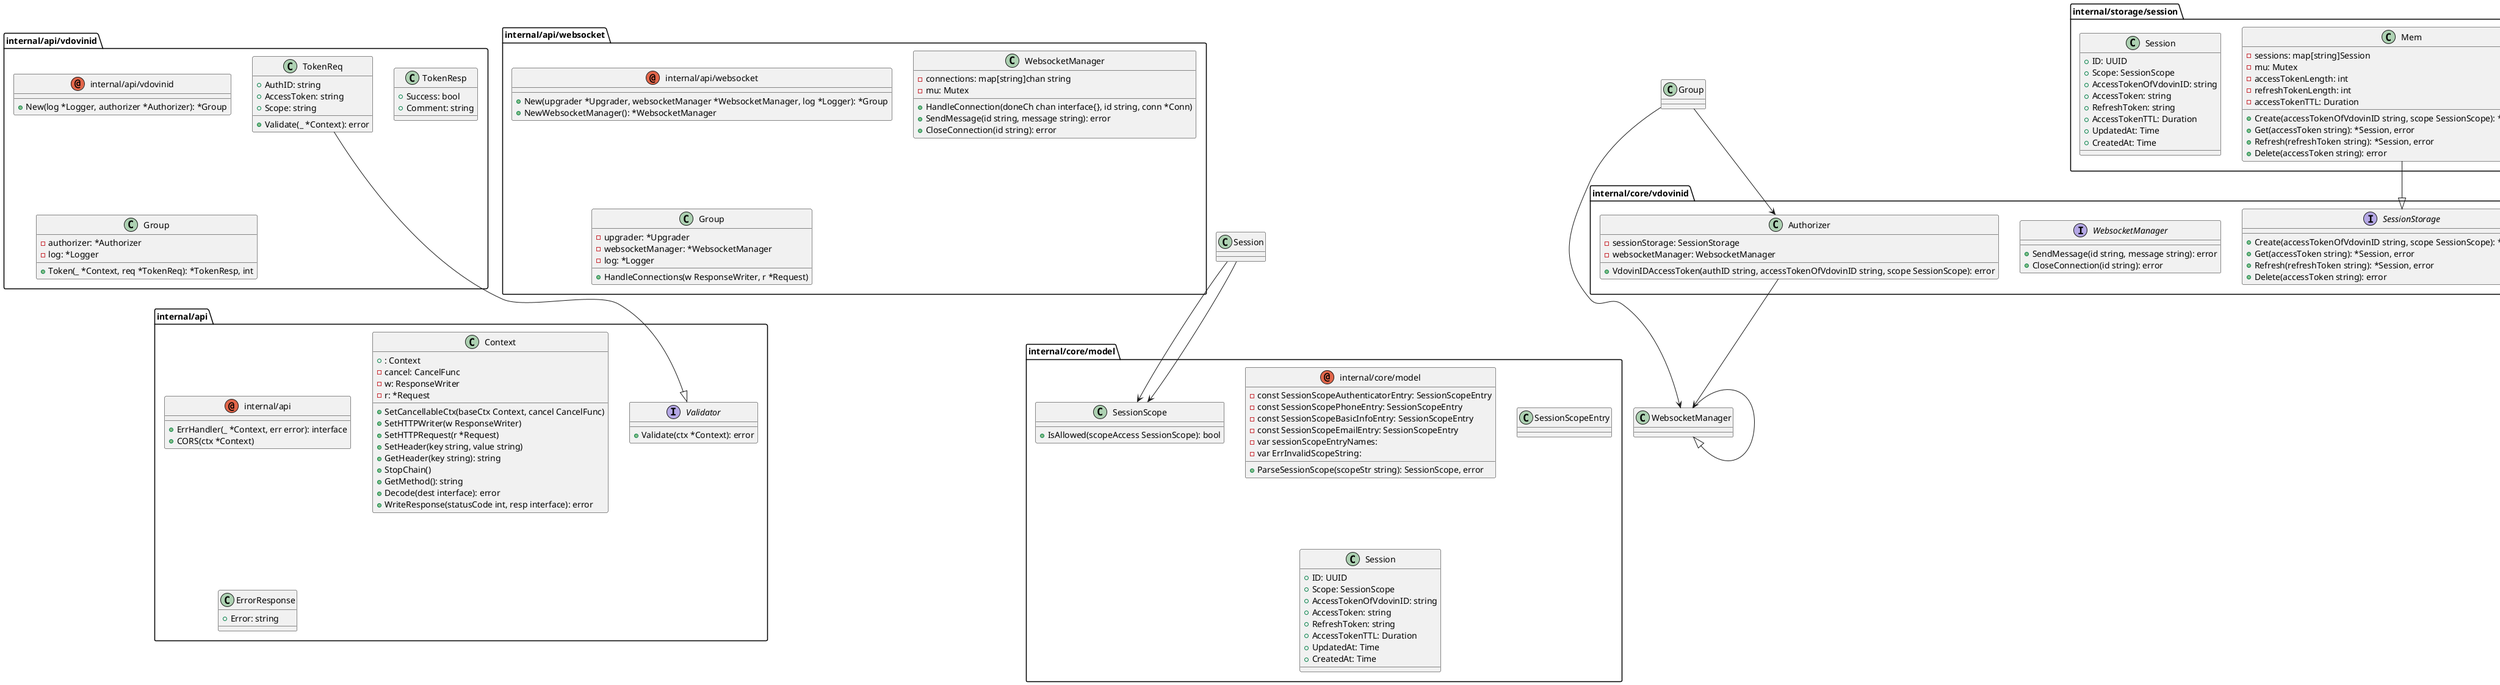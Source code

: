 @startuml
top to bottom direction
package cmd/app{
annotation cmd/app {
-const refreshTokenLength: INT
-const accessTokenTTL: 
-const accessTokenLength: INT

-main()
-startWebSocketServer(websocketManager *WebsocketManager)
}
}
package internal/api/vdovinid{
annotation internal/api/vdovinid {


+New(log *Logger, authorizer *Authorizer): *Group
}
class TokenReq {
+AuthID: string
+AccessToken: string
+Scope: string
+Validate(_ *Context): error
}
class TokenResp {
+Success: bool
+Comment: string

}
class Group {
-authorizer: *Authorizer
-log: *Logger
+Token(_ *Context, req *TokenReq): *TokenResp, int
}
}
package internal/api/websocket{
annotation internal/api/websocket {


+New(upgrader *Upgrader, websocketManager *WebsocketManager, log *Logger): *Group
+NewWebsocketManager(): *WebsocketManager
}
class WebsocketManager {
-connections: map[string]chan string
-mu: Mutex
+HandleConnection(doneCh chan interface{}, id string, conn *Conn)
+SendMessage(id string, message string): error
+CloseConnection(id string): error
}
class Group {
-upgrader: *Upgrader
-websocketManager: *WebsocketManager
-log: *Logger
+HandleConnections(w ResponseWriter, r *Request)
}
}
package internal/api{
annotation internal/api {


+ErrHandler(_ *Context, err error): interface
+CORS(ctx *Context)
}
interface Validator{
+Validate(ctx *Context): error
}
class Context {
+: Context
-cancel: CancelFunc
-w: ResponseWriter
-r: *Request
+SetCancellableCtx(baseCtx Context, cancel CancelFunc)
+SetHTTPWriter(w ResponseWriter)
+SetHTTPRequest(r *Request)
+SetHeader(key string, value string)
+GetHeader(key string): string
+StopChain()
+GetMethod(): string
+Decode(dest interface): error
+WriteResponse(statusCode int, resp interface): error
}
class ErrorResponse {
+Error: string

}
}
package internal/core/model{
annotation internal/core/model {
-const SessionScopeAuthenticatorEntry: SessionScopeEntry
-const SessionScopePhoneEntry: SessionScopeEntry
-const SessionScopeBasicInfoEntry: SessionScopeEntry
-const SessionScopeEmailEntry: SessionScopeEntry
-var sessionScopeEntryNames: 
-var ErrInvalidScopeString: 
+ParseSessionScope(scopeStr string): SessionScope, error
}
class SessionScopeEntry {


}
class SessionScope {

+IsAllowed(scopeAccess SessionScope): bool
}
class Session {
+ID: UUID
+Scope: SessionScope
+AccessTokenOfVdovinID: string
+AccessToken: string
+RefreshToken: string
+AccessTokenTTL: Duration
+UpdatedAt: Time
+CreatedAt: Time

}
}
package internal/core/vdovinid{
annotation internal/core/vdovinid {

-var ErrInvalidPassword: 
+NewAuthorizer(ss SessionStorage, wm WebsocketManager): *Authorizer
}
interface SessionStorage{
+Create(accessTokenOfVdovinID string, scope SessionScope): *Session, error
+Get(accessToken string): *Session, error
+Refresh(refreshToken string): *Session, error
+Delete(accessToken string): error
}
interface WebsocketManager{
+SendMessage(id string, message string): error
+CloseConnection(id string): error
}
class Authorizer {
-sessionStorage: SessionStorage
-websocketManager: WebsocketManager
+VdovinIDAccessToken(authID string, accessTokenOfVdovinID string, scope SessionScope): error
}
}
package internal/storage/session{
annotation internal/storage/session {

-var ErrNotFound: 
+NewMem(accessTokenLength int, refreshTokenLength int, accessTokenTTL Duration): *Mem
}
class Mem {
-sessions: map[string]Session
-mu: Mutex
-accessTokenLength: int
-refreshTokenLength: int
-accessTokenTTL: Duration
+Create(accessTokenOfVdovinID string, scope SessionScope): *Session, error
+Get(accessToken string): *Session, error
+Refresh(refreshToken string): *Session, error
+Delete(accessToken string): error
}
class Session {
+ID: UUID
+Scope: SessionScope
+AccessTokenOfVdovinID: string
+AccessToken: string
+RefreshToken: string
+AccessTokenTTL: Duration
+UpdatedAt: Time
+CreatedAt: Time

}
}
package pkg/phasher{
annotation pkg/phasher {


+NewBcrypt(): *Bcrypt
}
class Bcrypt {

+Hash(password string): string, error
+Compare(hash string, password string): bool, error
}
}
package pkg/strrand{
annotation pkg/strrand {


+RandSeq(length int): []byte
+RandSeqStr(length int): string
}
}
"Group" --> "Authorizer"
"Group" --> "WebsocketManager"
"Authorizer" --> "WebsocketManager"
"Session" --> "SessionScope"
"Session" --> "SessionScope"
"TokenReq" --|> "Validator"
"WebsocketManager" --|> "WebsocketManager"
"Mem" --|> "SessionStorage"
@enduml
